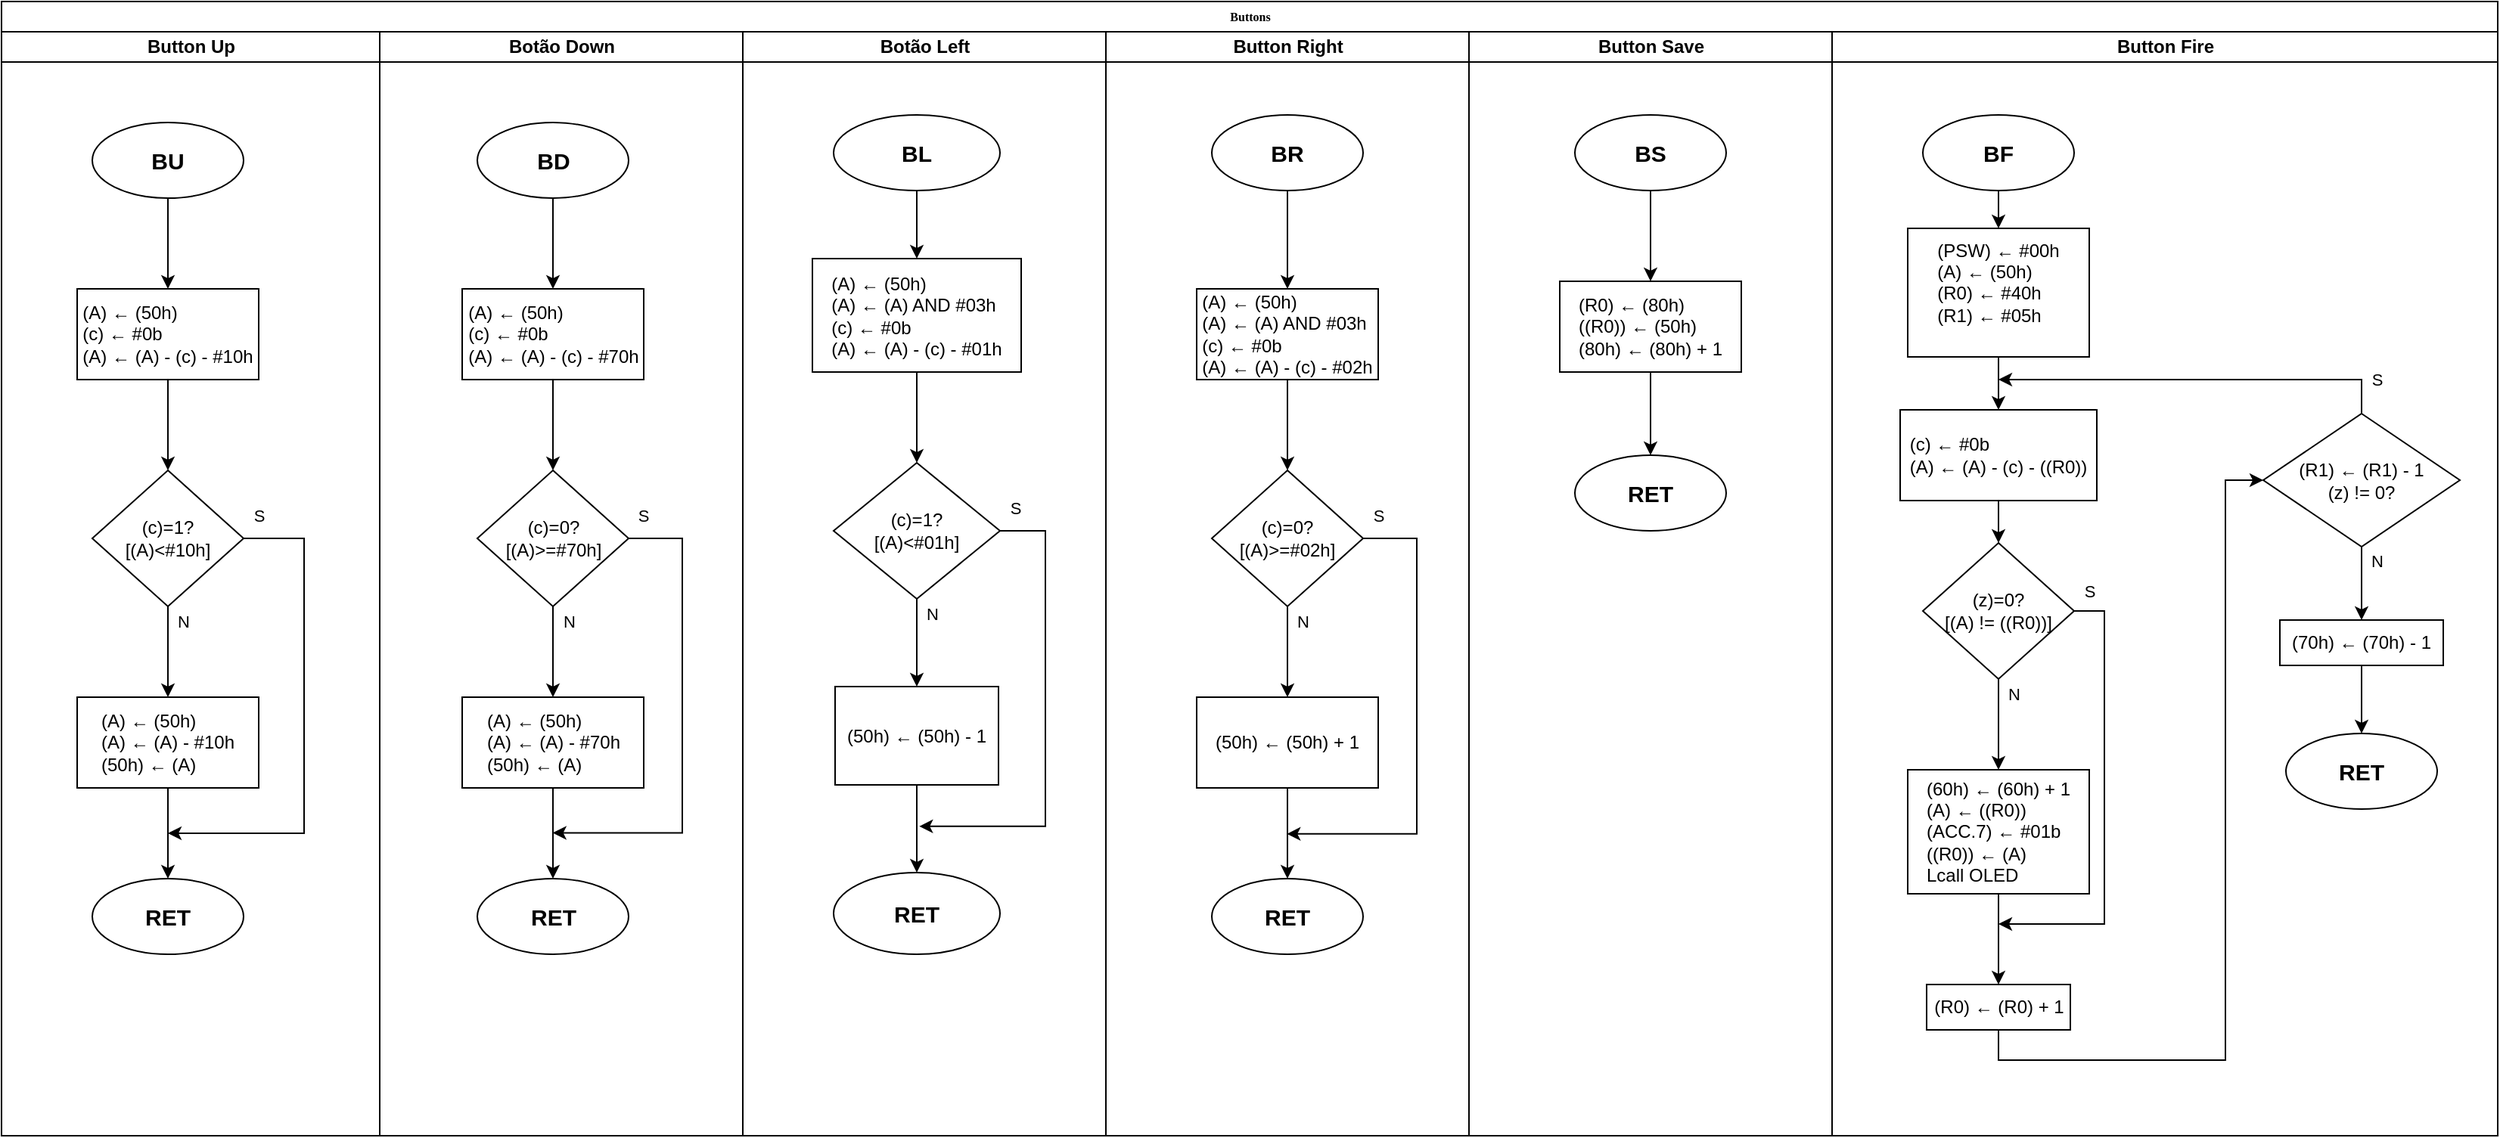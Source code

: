 <mxfile version="10.6.6" type="device"><diagram name="push_buttons" id="74e2e168-ea6b-b213-b513-2b3c1d86103e"><mxGraphModel dx="1271" dy="524" grid="1" gridSize="10" guides="1" tooltips="1" connect="1" arrows="1" fold="1" page="1" pageScale="1" pageWidth="1100" pageHeight="850" background="#ffffff" math="0" shadow="0"><root><mxCell id="0"/><mxCell id="1" parent="0"/><mxCell id="77e6c97f196da883-1" value="Buttons" style="swimlane;html=1;childLayout=stackLayout;startSize=20;rounded=0;shadow=0;labelBackgroundColor=none;strokeColor=#000000;strokeWidth=1;fillColor=#ffffff;fontFamily=Verdana;fontSize=8;fontColor=#000000;align=center;" parent="1" vertex="1"><mxGeometry x="70" y="40" width="1650" height="750" as="geometry"/></mxCell><mxCell id="77e6c97f196da883-2" value="Button&amp;nbsp;Up" style="swimlane;html=1;startSize=20;" parent="77e6c97f196da883-1" vertex="1"><mxGeometry y="20" width="250" height="730" as="geometry"/></mxCell><mxCell id="8nXU9u4fa0bVgii1rGWL-5" style="edgeStyle=orthogonalEdgeStyle;rounded=0;orthogonalLoop=1;jettySize=auto;html=1;exitX=0.5;exitY=1;exitDx=0;exitDy=0;entryX=0.5;entryY=0;entryDx=0;entryDy=0;" parent="77e6c97f196da883-2" source="8nXU9u4fa0bVgii1rGWL-2" target="8nXU9u4fa0bVgii1rGWL-3" edge="1"><mxGeometry relative="1" as="geometry"/></mxCell><mxCell id="8nXU9u4fa0bVgii1rGWL-2" value="&lt;b&gt;&lt;font style=&quot;font-size: 15px&quot;&gt;BU&lt;/font&gt;&lt;/b&gt;" style="ellipse;whiteSpace=wrap;html=1;" parent="77e6c97f196da883-2" vertex="1"><mxGeometry x="60" y="60" width="100" height="50" as="geometry"/></mxCell><mxCell id="8nXU9u4fa0bVgii1rGWL-7" style="edgeStyle=orthogonalEdgeStyle;rounded=0;orthogonalLoop=1;jettySize=auto;html=1;exitX=0.5;exitY=1;exitDx=0;exitDy=0;entryX=0.5;entryY=0;entryDx=0;entryDy=0;" parent="77e6c97f196da883-2" source="8nXU9u4fa0bVgii1rGWL-3" target="8nXU9u4fa0bVgii1rGWL-6" edge="1"><mxGeometry relative="1" as="geometry"/></mxCell><mxCell id="8nXU9u4fa0bVgii1rGWL-3" value="&lt;div style=&quot;text-align: left&quot;&gt;&lt;span&gt;(A)&amp;nbsp;&lt;/span&gt;&lt;span&gt;← (50h)&lt;/span&gt;&lt;/div&gt;&lt;span&gt;&lt;div style=&quot;text-align: left&quot;&gt;&lt;span&gt;(c)&amp;nbsp;&lt;/span&gt;&lt;span&gt;← #0b&lt;/span&gt;&lt;/div&gt;&lt;/span&gt;&lt;span&gt;&lt;div style=&quot;text-align: left&quot;&gt;&lt;span&gt;(A)&amp;nbsp;&lt;/span&gt;&lt;span&gt;← (A) - (c) - #10h&lt;/span&gt;&lt;/div&gt;&lt;/span&gt;" style="rounded=0;whiteSpace=wrap;html=1;" parent="77e6c97f196da883-2" vertex="1"><mxGeometry x="50" y="170" width="120" height="60" as="geometry"/></mxCell><mxCell id="8nXU9u4fa0bVgii1rGWL-9" value="N" style="edgeStyle=orthogonalEdgeStyle;rounded=0;orthogonalLoop=1;jettySize=auto;html=1;exitX=0.5;exitY=1;exitDx=0;exitDy=0;entryX=0.5;entryY=0;entryDx=0;entryDy=0;" parent="77e6c97f196da883-2" source="8nXU9u4fa0bVgii1rGWL-6" target="8nXU9u4fa0bVgii1rGWL-8" edge="1"><mxGeometry x="-0.667" y="10" relative="1" as="geometry"><mxPoint as="offset"/></mxGeometry></mxCell><mxCell id="8nXU9u4fa0bVgii1rGWL-6" value="(c)=1?&lt;br&gt;[(A)&amp;lt;#10h]&lt;br&gt;" style="rhombus;whiteSpace=wrap;html=1;" parent="77e6c97f196da883-2" vertex="1"><mxGeometry x="60" y="290" width="100" height="90" as="geometry"/></mxCell><mxCell id="8nXU9u4fa0bVgii1rGWL-11" style="edgeStyle=orthogonalEdgeStyle;rounded=0;orthogonalLoop=1;jettySize=auto;html=1;exitX=0.5;exitY=1;exitDx=0;exitDy=0;entryX=0.5;entryY=0;entryDx=0;entryDy=0;" parent="77e6c97f196da883-2" source="8nXU9u4fa0bVgii1rGWL-8" target="8nXU9u4fa0bVgii1rGWL-10" edge="1"><mxGeometry relative="1" as="geometry"/></mxCell><mxCell id="8nXU9u4fa0bVgii1rGWL-8" value="&lt;div style=&quot;text-align: left&quot;&gt;&lt;span&gt;(A)&amp;nbsp;&lt;/span&gt;&lt;span&gt;← (50h)&lt;/span&gt;&lt;/div&gt;&lt;span&gt;&lt;div style=&quot;text-align: left&quot;&gt;&lt;span&gt;(A)&amp;nbsp;&lt;/span&gt;&lt;span&gt;← (A) - #10h&lt;/span&gt;&lt;/div&gt;&lt;/span&gt;&lt;span&gt;&lt;div style=&quot;text-align: left&quot;&gt;&lt;span&gt;(50h)&amp;nbsp;&lt;/span&gt;&lt;span&gt;← (A)&lt;/span&gt;&lt;/div&gt;&lt;/span&gt;" style="rounded=0;whiteSpace=wrap;html=1;" parent="77e6c97f196da883-2" vertex="1"><mxGeometry x="50" y="440" width="120" height="60" as="geometry"/></mxCell><mxCell id="8nXU9u4fa0bVgii1rGWL-10" value="&lt;b&gt;&lt;font style=&quot;font-size: 15px&quot;&gt;RET&lt;/font&gt;&lt;/b&gt;" style="ellipse;whiteSpace=wrap;html=1;" parent="77e6c97f196da883-2" vertex="1"><mxGeometry x="60" y="560" width="100" height="50" as="geometry"/></mxCell><mxCell id="77e6c97f196da883-3" value="Botão Down" style="swimlane;html=1;startSize=20;" parent="77e6c97f196da883-1" vertex="1"><mxGeometry x="250" y="20" width="240" height="730" as="geometry"/></mxCell><mxCell id="8nXU9u4fa0bVgii1rGWL-14" value="&lt;b&gt;&lt;font style=&quot;font-size: 15px&quot;&gt;BD&lt;/font&gt;&lt;/b&gt;" style="ellipse;whiteSpace=wrap;html=1;" parent="77e6c97f196da883-3" vertex="1"><mxGeometry x="64.5" y="60" width="100" height="50" as="geometry"/></mxCell><mxCell id="8nXU9u4fa0bVgii1rGWL-16" value="&lt;div style=&quot;text-align: left&quot;&gt;&lt;span&gt;(A)&amp;nbsp;&lt;/span&gt;&lt;span&gt;← (50h)&lt;/span&gt;&lt;/div&gt;&lt;span&gt;&lt;div style=&quot;text-align: left&quot;&gt;&lt;span&gt;(c)&amp;nbsp;&lt;/span&gt;&lt;span&gt;← #0b&lt;/span&gt;&lt;/div&gt;&lt;/span&gt;&lt;span&gt;&lt;div style=&quot;text-align: left&quot;&gt;&lt;span&gt;(A)&amp;nbsp;&lt;/span&gt;&lt;span&gt;← (A) - (c) - #70h&lt;/span&gt;&lt;/div&gt;&lt;/span&gt;" style="rounded=0;whiteSpace=wrap;html=1;" parent="77e6c97f196da883-3" vertex="1"><mxGeometry x="54.5" y="170" width="120" height="60" as="geometry"/></mxCell><mxCell id="8nXU9u4fa0bVgii1rGWL-13" style="edgeStyle=orthogonalEdgeStyle;rounded=0;orthogonalLoop=1;jettySize=auto;html=1;exitX=0.5;exitY=1;exitDx=0;exitDy=0;entryX=0.5;entryY=0;entryDx=0;entryDy=0;" parent="77e6c97f196da883-3" source="8nXU9u4fa0bVgii1rGWL-14" target="8nXU9u4fa0bVgii1rGWL-16" edge="1"><mxGeometry relative="1" as="geometry"/></mxCell><mxCell id="8nXU9u4fa0bVgii1rGWL-18" value="(c)=0?&lt;br&gt;[(A)&amp;gt;=#70h]&lt;br&gt;" style="rhombus;whiteSpace=wrap;html=1;" parent="77e6c97f196da883-3" vertex="1"><mxGeometry x="64.5" y="290" width="100" height="90" as="geometry"/></mxCell><mxCell id="8nXU9u4fa0bVgii1rGWL-15" style="edgeStyle=orthogonalEdgeStyle;rounded=0;orthogonalLoop=1;jettySize=auto;html=1;exitX=0.5;exitY=1;exitDx=0;exitDy=0;entryX=0.5;entryY=0;entryDx=0;entryDy=0;" parent="77e6c97f196da883-3" source="8nXU9u4fa0bVgii1rGWL-16" target="8nXU9u4fa0bVgii1rGWL-18" edge="1"><mxGeometry relative="1" as="geometry"/></mxCell><mxCell id="8nXU9u4fa0bVgii1rGWL-20" value="&lt;div style=&quot;text-align: left&quot;&gt;&lt;span&gt;(A)&amp;nbsp;&lt;/span&gt;&lt;span&gt;← (50h)&lt;/span&gt;&lt;/div&gt;&lt;span&gt;&lt;div style=&quot;text-align: left&quot;&gt;&lt;span&gt;(A)&amp;nbsp;&lt;/span&gt;&lt;span&gt;← (A) - #70h&lt;/span&gt;&lt;/div&gt;&lt;/span&gt;&lt;span&gt;&lt;div style=&quot;text-align: left&quot;&gt;&lt;span&gt;(50h)&amp;nbsp;&lt;/span&gt;&lt;span&gt;← (A)&lt;/span&gt;&lt;/div&gt;&lt;/span&gt;" style="rounded=0;whiteSpace=wrap;html=1;" parent="77e6c97f196da883-3" vertex="1"><mxGeometry x="54.5" y="440" width="120" height="60" as="geometry"/></mxCell><mxCell id="8nXU9u4fa0bVgii1rGWL-17" value="N" style="edgeStyle=orthogonalEdgeStyle;rounded=0;orthogonalLoop=1;jettySize=auto;html=1;exitX=0.5;exitY=1;exitDx=0;exitDy=0;entryX=0.5;entryY=0;entryDx=0;entryDy=0;" parent="77e6c97f196da883-3" source="8nXU9u4fa0bVgii1rGWL-18" target="8nXU9u4fa0bVgii1rGWL-20" edge="1"><mxGeometry x="-0.667" y="10" relative="1" as="geometry"><mxPoint as="offset"/></mxGeometry></mxCell><mxCell id="8nXU9u4fa0bVgii1rGWL-21" value="&lt;b&gt;&lt;font style=&quot;font-size: 15px&quot;&gt;RET&lt;/font&gt;&lt;/b&gt;" style="ellipse;whiteSpace=wrap;html=1;" parent="77e6c97f196da883-3" vertex="1"><mxGeometry x="64.5" y="560" width="100" height="50" as="geometry"/></mxCell><mxCell id="8nXU9u4fa0bVgii1rGWL-19" style="edgeStyle=orthogonalEdgeStyle;rounded=0;orthogonalLoop=1;jettySize=auto;html=1;exitX=0.5;exitY=1;exitDx=0;exitDy=0;entryX=0.5;entryY=0;entryDx=0;entryDy=0;" parent="77e6c97f196da883-3" source="8nXU9u4fa0bVgii1rGWL-20" target="8nXU9u4fa0bVgii1rGWL-21" edge="1"><mxGeometry relative="1" as="geometry"/></mxCell><mxCell id="8nXU9u4fa0bVgii1rGWL-22" value="S&lt;br&gt;" style="edgeStyle=orthogonalEdgeStyle;rounded=0;orthogonalLoop=1;jettySize=auto;html=1;exitX=1;exitY=0.5;exitDx=0;exitDy=0;" parent="77e6c97f196da883-3" source="8nXU9u4fa0bVgii1rGWL-18" edge="1"><mxGeometry x="-0.939" y="15" relative="1" as="geometry"><mxPoint x="114.357" y="529.714" as="targetPoint"/><Array as="points"><mxPoint x="200" y="335"/><mxPoint x="200" y="530"/></Array><mxPoint as="offset"/></mxGeometry></mxCell><mxCell id="77e6c97f196da883-4" value="Botão Left" style="swimlane;html=1;startSize=20;" parent="77e6c97f196da883-1" vertex="1"><mxGeometry x="490" y="20" width="240" height="730" as="geometry"/></mxCell><mxCell id="8nXU9u4fa0bVgii1rGWL-23" value="&lt;b&gt;&lt;font style=&quot;font-size: 15px&quot;&gt;BL&lt;/font&gt;&lt;/b&gt;" style="ellipse;whiteSpace=wrap;html=1;" parent="77e6c97f196da883-4" vertex="1"><mxGeometry x="60" y="55" width="110" height="50" as="geometry"/></mxCell><mxCell id="8nXU9u4fa0bVgii1rGWL-33" style="edgeStyle=orthogonalEdgeStyle;rounded=0;orthogonalLoop=1;jettySize=auto;html=1;exitX=0.5;exitY=1;exitDx=0;exitDy=0;entryX=0.5;entryY=0;entryDx=0;entryDy=0;" parent="77e6c97f196da883-4" source="8nXU9u4fa0bVgii1rGWL-24" target="8nXU9u4fa0bVgii1rGWL-26" edge="1"><mxGeometry relative="1" as="geometry"/></mxCell><mxCell id="8nXU9u4fa0bVgii1rGWL-24" value="&lt;div style=&quot;text-align: left&quot;&gt;&lt;span&gt;(A)&amp;nbsp;&lt;/span&gt;&lt;span&gt;← (50h)&lt;/span&gt;&lt;/div&gt;&lt;div style=&quot;text-align: left&quot;&gt;&lt;span&gt;(A)&amp;nbsp;&lt;/span&gt;&lt;span&gt;← (A) AND #03h&lt;/span&gt;&lt;/div&gt;&lt;div style=&quot;text-align: left&quot;&gt;&lt;span&gt;(c)&amp;nbsp;&lt;/span&gt;&lt;span&gt;← #0b&lt;/span&gt;&lt;/div&gt;&lt;span&gt;&lt;div style=&quot;text-align: left&quot;&gt;&lt;span&gt;(A)&amp;nbsp;&lt;/span&gt;&lt;span&gt;← (A) - (c) - #01h&lt;/span&gt;&lt;/div&gt;&lt;/span&gt;" style="rounded=0;whiteSpace=wrap;html=1;" parent="77e6c97f196da883-4" vertex="1"><mxGeometry x="46" y="150" width="138" height="75" as="geometry"/></mxCell><mxCell id="8nXU9u4fa0bVgii1rGWL-25" style="edgeStyle=orthogonalEdgeStyle;rounded=0;orthogonalLoop=1;jettySize=auto;html=1;exitX=0.5;exitY=1;exitDx=0;exitDy=0;entryX=0.5;entryY=0;entryDx=0;entryDy=0;" parent="77e6c97f196da883-4" source="8nXU9u4fa0bVgii1rGWL-23" target="8nXU9u4fa0bVgii1rGWL-24" edge="1"><mxGeometry relative="1" as="geometry"/></mxCell><mxCell id="8nXU9u4fa0bVgii1rGWL-26" value="(c)=1?&lt;br&gt;[(A)&amp;lt;#01h]&lt;br&gt;" style="rhombus;whiteSpace=wrap;html=1;" parent="77e6c97f196da883-4" vertex="1"><mxGeometry x="60" y="285" width="110" height="90" as="geometry"/></mxCell><mxCell id="8nXU9u4fa0bVgii1rGWL-28" value="&lt;div style=&quot;text-align: left&quot;&gt;(50h)&amp;nbsp;&lt;span&gt;← (50h) - 1&lt;/span&gt;&lt;/div&gt;" style="rounded=0;whiteSpace=wrap;html=1;" parent="77e6c97f196da883-4" vertex="1"><mxGeometry x="61" y="433" width="108" height="65" as="geometry"/></mxCell><mxCell id="8nXU9u4fa0bVgii1rGWL-29" value="N" style="edgeStyle=orthogonalEdgeStyle;rounded=0;orthogonalLoop=1;jettySize=auto;html=1;exitX=0.5;exitY=1;exitDx=0;exitDy=0;entryX=0.5;entryY=0;entryDx=0;entryDy=0;" parent="77e6c97f196da883-4" source="8nXU9u4fa0bVgii1rGWL-26" target="8nXU9u4fa0bVgii1rGWL-28" edge="1"><mxGeometry x="-0.667" y="10" relative="1" as="geometry"><mxPoint as="offset"/></mxGeometry></mxCell><mxCell id="8nXU9u4fa0bVgii1rGWL-30" value="&lt;b&gt;&lt;font style=&quot;font-size: 15px&quot;&gt;RET&lt;/font&gt;&lt;/b&gt;" style="ellipse;whiteSpace=wrap;html=1;" parent="77e6c97f196da883-4" vertex="1"><mxGeometry x="60" y="556" width="110" height="54" as="geometry"/></mxCell><mxCell id="8nXU9u4fa0bVgii1rGWL-31" style="edgeStyle=orthogonalEdgeStyle;rounded=0;orthogonalLoop=1;jettySize=auto;html=1;exitX=0.5;exitY=1;exitDx=0;exitDy=0;entryX=0.5;entryY=0;entryDx=0;entryDy=0;" parent="77e6c97f196da883-4" source="8nXU9u4fa0bVgii1rGWL-28" target="8nXU9u4fa0bVgii1rGWL-30" edge="1"><mxGeometry relative="1" as="geometry"/></mxCell><mxCell id="8nXU9u4fa0bVgii1rGWL-32" value="S&lt;br&gt;" style="edgeStyle=orthogonalEdgeStyle;rounded=0;orthogonalLoop=1;jettySize=auto;html=1;exitX=1;exitY=0.5;exitDx=0;exitDy=0;" parent="77e6c97f196da883-4" source="8nXU9u4fa0bVgii1rGWL-26" edge="1"><mxGeometry x="-0.939" y="15" relative="1" as="geometry"><mxPoint x="116.643" y="525.429" as="targetPoint"/><Array as="points"><mxPoint x="200" y="330"/><mxPoint x="200" y="525"/></Array><mxPoint as="offset"/></mxGeometry></mxCell><mxCell id="77e6c97f196da883-5" value="Button Right" style="swimlane;html=1;startSize=20;" parent="77e6c97f196da883-1" vertex="1"><mxGeometry x="730" y="20" width="240" height="730" as="geometry"><mxRectangle x="730" y="20" width="100" height="730" as="alternateBounds"/></mxGeometry></mxCell><mxCell id="8nXU9u4fa0bVgii1rGWL-44" value="&lt;b&gt;&lt;font style=&quot;font-size: 15px&quot;&gt;BR&lt;/font&gt;&lt;/b&gt;" style="ellipse;whiteSpace=wrap;html=1;" parent="77e6c97f196da883-5" vertex="1"><mxGeometry x="70" y="55" width="100" height="50" as="geometry"/></mxCell><mxCell id="8nXU9u4fa0bVgii1rGWL-45" value="&lt;div style=&quot;text-align: left&quot;&gt;&lt;span&gt;(A)&amp;nbsp;&lt;/span&gt;&lt;span&gt;← (50h)&lt;/span&gt;&lt;/div&gt;&lt;div style=&quot;text-align: left&quot;&gt;(A)&amp;nbsp;← (A) AND #03h&lt;span&gt;&lt;br&gt;&lt;/span&gt;&lt;/div&gt;&lt;span&gt;&lt;div style=&quot;text-align: left&quot;&gt;&lt;span&gt;(c)&amp;nbsp;&lt;/span&gt;&lt;span&gt;← #0b&lt;/span&gt;&lt;/div&gt;&lt;/span&gt;&lt;span&gt;&lt;div style=&quot;text-align: left&quot;&gt;&lt;span&gt;(A)&amp;nbsp;&lt;/span&gt;&lt;span&gt;← (A) - (c) - #02h&lt;/span&gt;&lt;/div&gt;&lt;/span&gt;" style="rounded=0;whiteSpace=wrap;html=1;" parent="77e6c97f196da883-5" vertex="1"><mxGeometry x="60" y="170" width="120" height="60" as="geometry"/></mxCell><mxCell id="8nXU9u4fa0bVgii1rGWL-46" style="edgeStyle=orthogonalEdgeStyle;rounded=0;orthogonalLoop=1;jettySize=auto;html=1;exitX=0.5;exitY=1;exitDx=0;exitDy=0;entryX=0.5;entryY=0;entryDx=0;entryDy=0;" parent="77e6c97f196da883-5" source="8nXU9u4fa0bVgii1rGWL-44" target="8nXU9u4fa0bVgii1rGWL-45" edge="1"><mxGeometry relative="1" as="geometry"/></mxCell><mxCell id="8nXU9u4fa0bVgii1rGWL-47" value="(c)=0?&lt;br&gt;[(A)&amp;gt;=#02h]&lt;br&gt;" style="rhombus;whiteSpace=wrap;html=1;" parent="77e6c97f196da883-5" vertex="1"><mxGeometry x="70" y="290" width="100" height="90" as="geometry"/></mxCell><mxCell id="8nXU9u4fa0bVgii1rGWL-48" style="edgeStyle=orthogonalEdgeStyle;rounded=0;orthogonalLoop=1;jettySize=auto;html=1;exitX=0.5;exitY=1;exitDx=0;exitDy=0;entryX=0.5;entryY=0;entryDx=0;entryDy=0;" parent="77e6c97f196da883-5" source="8nXU9u4fa0bVgii1rGWL-45" target="8nXU9u4fa0bVgii1rGWL-47" edge="1"><mxGeometry relative="1" as="geometry"/></mxCell><mxCell id="8nXU9u4fa0bVgii1rGWL-49" value="&lt;span&gt;(50h)&amp;nbsp;&lt;/span&gt;&lt;span&gt;← (50h) + 1&lt;/span&gt;&lt;span&gt;&lt;br&gt;&lt;/span&gt;" style="rounded=0;whiteSpace=wrap;html=1;" parent="77e6c97f196da883-5" vertex="1"><mxGeometry x="60" y="440" width="120" height="60" as="geometry"/></mxCell><mxCell id="8nXU9u4fa0bVgii1rGWL-50" value="N" style="edgeStyle=orthogonalEdgeStyle;rounded=0;orthogonalLoop=1;jettySize=auto;html=1;exitX=0.5;exitY=1;exitDx=0;exitDy=0;entryX=0.5;entryY=0;entryDx=0;entryDy=0;" parent="77e6c97f196da883-5" source="8nXU9u4fa0bVgii1rGWL-47" target="8nXU9u4fa0bVgii1rGWL-49" edge="1"><mxGeometry x="-0.667" y="10" relative="1" as="geometry"><mxPoint as="offset"/></mxGeometry></mxCell><mxCell id="8nXU9u4fa0bVgii1rGWL-51" value="&lt;b&gt;&lt;font style=&quot;font-size: 15px&quot;&gt;RET&lt;/font&gt;&lt;/b&gt;" style="ellipse;whiteSpace=wrap;html=1;" parent="77e6c97f196da883-5" vertex="1"><mxGeometry x="70" y="560" width="100" height="50" as="geometry"/></mxCell><mxCell id="8nXU9u4fa0bVgii1rGWL-52" style="edgeStyle=orthogonalEdgeStyle;rounded=0;orthogonalLoop=1;jettySize=auto;html=1;exitX=0.5;exitY=1;exitDx=0;exitDy=0;entryX=0.5;entryY=0;entryDx=0;entryDy=0;" parent="77e6c97f196da883-5" source="8nXU9u4fa0bVgii1rGWL-49" target="8nXU9u4fa0bVgii1rGWL-51" edge="1"><mxGeometry relative="1" as="geometry"/></mxCell><mxCell id="8nXU9u4fa0bVgii1rGWL-53" value="S&lt;br&gt;" style="edgeStyle=orthogonalEdgeStyle;rounded=0;orthogonalLoop=1;jettySize=auto;html=1;exitX=1;exitY=0.5;exitDx=0;exitDy=0;" parent="77e6c97f196da883-5" source="8nXU9u4fa0bVgii1rGWL-47" edge="1"><mxGeometry x="-0.939" y="15" relative="1" as="geometry"><mxPoint x="119.643" y="530.429" as="targetPoint"/><Array as="points"><mxPoint x="205.5" y="335"/><mxPoint x="205.5" y="530"/></Array><mxPoint as="offset"/></mxGeometry></mxCell><mxCell id="77e6c97f196da883-6" value="Button Save" style="swimlane;html=1;startSize=20;" parent="77e6c97f196da883-1" vertex="1"><mxGeometry x="970" y="20" width="240" height="730" as="geometry"/></mxCell><mxCell id="ilJwH02c-lBZ6JOrMR6Q-1" value="&lt;b&gt;&lt;font style=&quot;font-size: 15px&quot;&gt;BS&lt;/font&gt;&lt;/b&gt;" style="ellipse;whiteSpace=wrap;html=1;" parent="77e6c97f196da883-6" vertex="1"><mxGeometry x="70" y="55" width="100" height="50" as="geometry"/></mxCell><mxCell id="ilJwH02c-lBZ6JOrMR6Q-13" style="edgeStyle=orthogonalEdgeStyle;rounded=0;orthogonalLoop=1;jettySize=auto;html=1;exitX=0.5;exitY=1;exitDx=0;exitDy=0;entryX=0.5;entryY=0;entryDx=0;entryDy=0;" parent="77e6c97f196da883-6" source="ilJwH02c-lBZ6JOrMR6Q-2" target="ilJwH02c-lBZ6JOrMR6Q-8" edge="1"><mxGeometry relative="1" as="geometry"/></mxCell><mxCell id="ilJwH02c-lBZ6JOrMR6Q-2" value="&lt;div style=&quot;text-align: left&quot;&gt;&lt;span&gt;(R0)&amp;nbsp;&lt;/span&gt;&lt;span&gt;← (80h)&lt;/span&gt;&lt;/div&gt;&lt;span&gt;&lt;div style=&quot;text-align: left&quot;&gt;&lt;span&gt;((R0))&amp;nbsp;&lt;/span&gt;&lt;span&gt;← (50h)&lt;/span&gt;&lt;/div&gt;&lt;/span&gt;&lt;span&gt;&lt;div style=&quot;text-align: left&quot;&gt;&lt;span&gt;(80h)&amp;nbsp;&lt;/span&gt;&lt;span&gt;← (80h) + 1&lt;/span&gt;&lt;/div&gt;&lt;/span&gt;" style="rounded=0;whiteSpace=wrap;html=1;" parent="77e6c97f196da883-6" vertex="1"><mxGeometry x="60" y="165" width="120" height="60" as="geometry"/></mxCell><mxCell id="ilJwH02c-lBZ6JOrMR6Q-3" style="edgeStyle=orthogonalEdgeStyle;rounded=0;orthogonalLoop=1;jettySize=auto;html=1;exitX=0.5;exitY=1;exitDx=0;exitDy=0;entryX=0.5;entryY=0;entryDx=0;entryDy=0;" parent="77e6c97f196da883-6" source="ilJwH02c-lBZ6JOrMR6Q-1" target="ilJwH02c-lBZ6JOrMR6Q-2" edge="1"><mxGeometry relative="1" as="geometry"/></mxCell><mxCell id="ilJwH02c-lBZ6JOrMR6Q-8" value="&lt;b&gt;&lt;font style=&quot;font-size: 15px&quot;&gt;RET&lt;/font&gt;&lt;/b&gt;" style="ellipse;whiteSpace=wrap;html=1;" parent="77e6c97f196da883-6" vertex="1"><mxGeometry x="70" y="280" width="100" height="50" as="geometry"/></mxCell><mxCell id="77e6c97f196da883-7" value="Button Fire" style="swimlane;html=1;startSize=20;" parent="77e6c97f196da883-1" vertex="1"><mxGeometry x="1210" y="20" width="440" height="730" as="geometry"/></mxCell><mxCell id="ilJwH02c-lBZ6JOrMR6Q-14" value="&lt;b&gt;&lt;font style=&quot;font-size: 15px&quot;&gt;BF&lt;/font&gt;&lt;/b&gt;" style="ellipse;whiteSpace=wrap;html=1;" parent="77e6c97f196da883-7" vertex="1"><mxGeometry x="60" y="55" width="100" height="50" as="geometry"/></mxCell><mxCell id="ilJwH02c-lBZ6JOrMR6Q-25" value="" style="edgeStyle=orthogonalEdgeStyle;rounded=0;orthogonalLoop=1;jettySize=auto;html=1;" parent="77e6c97f196da883-7" source="ilJwH02c-lBZ6JOrMR6Q-15" target="ilJwH02c-lBZ6JOrMR6Q-24" edge="1"><mxGeometry relative="1" as="geometry"/></mxCell><mxCell id="ilJwH02c-lBZ6JOrMR6Q-15" value="&lt;div style=&quot;text-align: left&quot;&gt;&lt;span&gt;(PSW)&amp;nbsp;&lt;/span&gt;&lt;span&gt;← #00h&lt;/span&gt;&lt;/div&gt;&lt;div style=&quot;text-align: left&quot;&gt;&lt;span&gt;(A)&amp;nbsp;&lt;/span&gt;&lt;span&gt;← (50h)&lt;/span&gt;&lt;/div&gt;&lt;div style=&quot;text-align: left&quot;&gt;(R0&lt;span&gt;)&amp;nbsp;← #40h&lt;/span&gt;&lt;/div&gt;&lt;span&gt;&lt;div style=&quot;text-align: left&quot;&gt;&lt;span&gt;(R1)&amp;nbsp;&lt;/span&gt;&lt;span&gt;← #05h&lt;/span&gt;&lt;/div&gt;&lt;/span&gt;&lt;span&gt;&lt;div style=&quot;text-align: left&quot;&gt;&lt;br&gt;&lt;/div&gt;&lt;/span&gt;" style="rounded=0;whiteSpace=wrap;html=1;" parent="77e6c97f196da883-7" vertex="1"><mxGeometry x="50" y="130" width="120" height="85" as="geometry"/></mxCell><mxCell id="ilJwH02c-lBZ6JOrMR6Q-16" style="edgeStyle=orthogonalEdgeStyle;rounded=0;orthogonalLoop=1;jettySize=auto;html=1;exitX=0.5;exitY=1;exitDx=0;exitDy=0;entryX=0.5;entryY=0;entryDx=0;entryDy=0;" parent="77e6c97f196da883-7" source="ilJwH02c-lBZ6JOrMR6Q-14" target="ilJwH02c-lBZ6JOrMR6Q-15" edge="1"><mxGeometry relative="1" as="geometry"/></mxCell><mxCell id="ilJwH02c-lBZ6JOrMR6Q-17" value="(z)=0?&lt;br&gt;[(A) != ((R0))]&lt;br&gt;" style="rhombus;whiteSpace=wrap;html=1;" parent="77e6c97f196da883-7" vertex="1"><mxGeometry x="60" y="338" width="100" height="90" as="geometry"/></mxCell><mxCell id="ilJwH02c-lBZ6JOrMR6Q-29" style="edgeStyle=orthogonalEdgeStyle;rounded=0;orthogonalLoop=1;jettySize=auto;html=1;exitX=0.5;exitY=1;exitDx=0;exitDy=0;entryX=0.5;entryY=0;entryDx=0;entryDy=0;" parent="77e6c97f196da883-7" source="ilJwH02c-lBZ6JOrMR6Q-19" target="ilJwH02c-lBZ6JOrMR6Q-28" edge="1"><mxGeometry relative="1" as="geometry"/></mxCell><mxCell id="ilJwH02c-lBZ6JOrMR6Q-19" value="&lt;span&gt;(60h)&amp;nbsp;&lt;/span&gt;&lt;span&gt;← (60h) + 1&lt;br&gt;&lt;div style=&quot;text-align: left&quot;&gt;&lt;span&gt;(A)&amp;nbsp;&lt;/span&gt;&lt;span&gt;← ((R0))&lt;/span&gt;&lt;br&gt;&lt;/div&gt;&lt;div style=&quot;text-align: left&quot;&gt;&lt;span&gt;(ACC.7)&amp;nbsp;&lt;/span&gt;&lt;span&gt;← #01b&lt;/span&gt;&lt;br&gt;&lt;/div&gt;&lt;div style=&quot;text-align: left&quot;&gt;&lt;span&gt;((R0))&amp;nbsp;&lt;/span&gt;&lt;span&gt;← (A)&lt;/span&gt;&lt;span&gt;&lt;br&gt;&lt;/span&gt;&lt;/div&gt;&lt;div style=&quot;text-align: left&quot;&gt;Lcall OLED&lt;/div&gt;&lt;/span&gt;" style="rounded=0;whiteSpace=wrap;html=1;" parent="77e6c97f196da883-7" vertex="1"><mxGeometry x="50" y="488" width="120" height="82" as="geometry"/></mxCell><mxCell id="ilJwH02c-lBZ6JOrMR6Q-20" value="N" style="edgeStyle=orthogonalEdgeStyle;rounded=0;orthogonalLoop=1;jettySize=auto;html=1;exitX=0.5;exitY=1;exitDx=0;exitDy=0;entryX=0.5;entryY=0;entryDx=0;entryDy=0;" parent="77e6c97f196da883-7" source="ilJwH02c-lBZ6JOrMR6Q-17" target="ilJwH02c-lBZ6JOrMR6Q-19" edge="1"><mxGeometry x="-0.667" y="10" relative="1" as="geometry"><mxPoint as="offset"/></mxGeometry></mxCell><mxCell id="ilJwH02c-lBZ6JOrMR6Q-26" style="edgeStyle=orthogonalEdgeStyle;rounded=0;orthogonalLoop=1;jettySize=auto;html=1;exitX=0.5;exitY=1;exitDx=0;exitDy=0;entryX=0.5;entryY=0;entryDx=0;entryDy=0;" parent="77e6c97f196da883-7" source="ilJwH02c-lBZ6JOrMR6Q-24" target="ilJwH02c-lBZ6JOrMR6Q-17" edge="1"><mxGeometry relative="1" as="geometry"/></mxCell><mxCell id="ilJwH02c-lBZ6JOrMR6Q-24" value="&lt;div style=&quot;text-align: left&quot;&gt;&lt;span&gt;(c)&amp;nbsp;&lt;/span&gt;&lt;span&gt;← #0b&lt;/span&gt;&lt;br&gt;&lt;/div&gt;&lt;span&gt;&lt;div style=&quot;text-align: left&quot;&gt;&lt;span&gt;(A)&amp;nbsp;&lt;/span&gt;&lt;span&gt;← (A) - (c) - ((R0))&lt;/span&gt;&lt;/div&gt;&lt;/span&gt;" style="rounded=0;whiteSpace=wrap;html=1;" parent="77e6c97f196da883-7" vertex="1"><mxGeometry x="45" y="250" width="130" height="60" as="geometry"/></mxCell><mxCell id="ilJwH02c-lBZ6JOrMR6Q-28" value="&lt;div style=&quot;text-align: left&quot;&gt;&lt;span&gt;(R0)&amp;nbsp;&lt;/span&gt;&lt;span&gt;← (R0) + 1&lt;/span&gt;&lt;/div&gt;" style="rounded=0;whiteSpace=wrap;html=1;" parent="77e6c97f196da883-7" vertex="1"><mxGeometry x="62.5" y="630" width="95" height="30" as="geometry"/></mxCell><mxCell id="ilJwH02c-lBZ6JOrMR6Q-35" value="&lt;span&gt;(R1) ← (R1) - 1&lt;br&gt;(z) != 0?&lt;br&gt;&lt;/span&gt;" style="rhombus;whiteSpace=wrap;html=1;" parent="77e6c97f196da883-7" vertex="1"><mxGeometry x="285" y="252.5" width="130" height="88" as="geometry"/></mxCell><mxCell id="ilJwH02c-lBZ6JOrMR6Q-42" style="edgeStyle=orthogonalEdgeStyle;rounded=0;orthogonalLoop=1;jettySize=auto;html=1;exitX=0.5;exitY=1;exitDx=0;exitDy=0;entryX=0;entryY=0.5;entryDx=0;entryDy=0;" parent="77e6c97f196da883-7" source="ilJwH02c-lBZ6JOrMR6Q-28" target="ilJwH02c-lBZ6JOrMR6Q-35" edge="1"><mxGeometry relative="1" as="geometry"><mxPoint x="300" y="190" as="targetPoint"/><Array as="points"><mxPoint x="110" y="680"/><mxPoint x="260" y="680"/><mxPoint x="260" y="297"/></Array></mxGeometry></mxCell><mxCell id="ilJwH02c-lBZ6JOrMR6Q-44" value="&lt;div style=&quot;text-align: left&quot;&gt;&lt;span&gt;(70h)&amp;nbsp;&lt;/span&gt;&lt;span&gt;← (70h) - 1&lt;/span&gt;&lt;/div&gt;" style="rounded=0;whiteSpace=wrap;html=1;" parent="77e6c97f196da883-7" vertex="1"><mxGeometry x="296" y="389" width="108" height="30" as="geometry"/></mxCell><mxCell id="ilJwH02c-lBZ6JOrMR6Q-48" value="N" style="edgeStyle=orthogonalEdgeStyle;rounded=0;orthogonalLoop=1;jettySize=auto;html=1;exitX=0.5;exitY=1;exitDx=0;exitDy=0;entryX=0.5;entryY=0;entryDx=0;entryDy=0;" parent="77e6c97f196da883-7" source="ilJwH02c-lBZ6JOrMR6Q-35" target="ilJwH02c-lBZ6JOrMR6Q-44" edge="1"><mxGeometry x="-0.625" y="10" relative="1" as="geometry"><mxPoint as="offset"/></mxGeometry></mxCell><mxCell id="ilJwH02c-lBZ6JOrMR6Q-49" value="&lt;b&gt;&lt;font style=&quot;font-size: 15px&quot;&gt;RET&lt;/font&gt;&lt;/b&gt;" style="ellipse;whiteSpace=wrap;html=1;" parent="77e6c97f196da883-7" vertex="1"><mxGeometry x="300" y="464" width="100" height="50" as="geometry"/></mxCell><mxCell id="ilJwH02c-lBZ6JOrMR6Q-50" style="edgeStyle=orthogonalEdgeStyle;rounded=0;orthogonalLoop=1;jettySize=auto;html=1;exitX=0.5;exitY=1;exitDx=0;exitDy=0;entryX=0.5;entryY=0;entryDx=0;entryDy=0;" parent="77e6c97f196da883-7" source="ilJwH02c-lBZ6JOrMR6Q-44" target="ilJwH02c-lBZ6JOrMR6Q-49" edge="1"><mxGeometry relative="1" as="geometry"/></mxCell><mxCell id="8nXU9u4fa0bVgii1rGWL-12" value="S&lt;br&gt;" style="edgeStyle=orthogonalEdgeStyle;rounded=0;orthogonalLoop=1;jettySize=auto;html=1;exitX=1;exitY=0.5;exitDx=0;exitDy=0;" parent="1" source="8nXU9u4fa0bVgii1rGWL-6" edge="1"><mxGeometry x="-0.939" y="15" relative="1" as="geometry"><mxPoint x="180" y="590" as="targetPoint"/><Array as="points"><mxPoint x="270" y="395"/><mxPoint x="270" y="590"/></Array><mxPoint as="offset"/></mxGeometry></mxCell><mxCell id="ilJwH02c-lBZ6JOrMR6Q-27" value="S&lt;br&gt;" style="edgeStyle=orthogonalEdgeStyle;rounded=0;orthogonalLoop=1;jettySize=auto;html=1;exitX=1;exitY=0.5;exitDx=0;exitDy=0;" parent="1" source="ilJwH02c-lBZ6JOrMR6Q-17" edge="1"><mxGeometry x="-0.933" y="13" relative="1" as="geometry"><mxPoint x="1390" y="650" as="targetPoint"/><Array as="points"><mxPoint x="1460" y="443"/><mxPoint x="1460" y="650"/></Array><mxPoint as="offset"/></mxGeometry></mxCell><mxCell id="ilJwH02c-lBZ6JOrMR6Q-43" value="S" style="edgeStyle=orthogonalEdgeStyle;rounded=0;orthogonalLoop=1;jettySize=auto;html=1;exitX=0.5;exitY=0;exitDx=0;exitDy=0;" parent="1" source="ilJwH02c-lBZ6JOrMR6Q-35" edge="1"><mxGeometry x="-0.825" y="-10" relative="1" as="geometry"><mxPoint x="1390" y="290" as="targetPoint"/><Array as="points"><mxPoint x="1630" y="313"/><mxPoint x="1630" y="290"/></Array><mxPoint x="10" y="10" as="offset"/></mxGeometry></mxCell></root></mxGraphModel></diagram><diagram id="jX6rw7FBnyg01VrUPws0" name="Memória"><mxGraphModel dx="1080" dy="445" grid="1" gridSize="10" guides="1" tooltips="1" connect="1" arrows="1" fold="1" page="1" pageScale="1" pageWidth="827" pageHeight="1169" math="0" shadow="0"><root><mxCell id="xnv5GEJ1-x2mBCydgY9I-0"/><mxCell id="xnv5GEJ1-x2mBCydgY9I-1" parent="xnv5GEJ1-x2mBCydgY9I-0"/><mxCell id="xnv5GEJ1-x2mBCydgY9I-13" value="MEMÓRIA" style="swimlane;fontStyle=0;childLayout=stackLayout;horizontal=1;startSize=26;fillColor=#3333FF;horizontalStack=0;resizeParent=1;resizeParentMax=0;resizeLast=0;collapsible=1;marginBottom=0;swimlaneFillColor=#ffffff;align=center;fontSize=14;strokeColor=#000000;strokeWidth=2;perimeterSpacing=0;glass=0;swimlaneLine=1;rounded=0;shadow=0;comic=0;" parent="xnv5GEJ1-x2mBCydgY9I-1" vertex="1"><mxGeometry x="41" y="41" width="160" height="480" as="geometry"/></mxCell><mxCell id="xnv5GEJ1-x2mBCydgY9I-14" value="   Significado Formato" style="shape=partialRectangle;top=0;left=0;right=0;bottom=1;align=left;verticalAlign=middle;fillColor=none;spacingLeft=34;spacingRight=4;overflow=hidden;rotatable=0;points=[[0,0.5],[1,0.5]];portConstraint=eastwest;dropTarget=0;fontStyle=0;fontSize=12;" parent="xnv5GEJ1-x2mBCydgY9I-13" vertex="1"><mxGeometry y="26" width="160" height="30" as="geometry"/></mxCell><mxCell id="xnv5GEJ1-x2mBCydgY9I-15" value="END" style="shape=partialRectangle;top=0;left=0;bottom=0;fillColor=none;align=left;verticalAlign=middle;spacingLeft=4;spacingRight=4;overflow=hidden;rotatable=0;points=[];portConstraint=eastwest;part=1;fontSize=12;" parent="xnv5GEJ1-x2mBCydgY9I-14" vertex="1" connectable="0"><mxGeometry width="40" height="30" as="geometry"/></mxCell><mxCell id="xnv5GEJ1-x2mBCydgY9I-18" value="   POS Navio 1 (YX)" style="shape=partialRectangle;top=1;left=1;right=1;bottom=0;align=left;verticalAlign=top;spacingLeft=34;spacingRight=4;overflow=hidden;rotatable=0;points=[[0,0.5],[1,0.5]];portConstraint=eastwest;dropTarget=0;fontSize=12;fillColor=#E6E6E6;strokeColor=#666666;fontColor=#333333;strokeWidth=2;" parent="xnv5GEJ1-x2mBCydgY9I-13" vertex="1"><mxGeometry y="56" width="160" height="26" as="geometry"/></mxCell><mxCell id="xnv5GEJ1-x2mBCydgY9I-19" value="40h&#10;" style="shape=partialRectangle;top=0;left=0;bottom=0;fillColor=none;align=left;verticalAlign=top;spacingLeft=4;spacingRight=4;overflow=hidden;rotatable=0;points=[];portConstraint=eastwest;part=1;fontSize=12;" parent="xnv5GEJ1-x2mBCydgY9I-18" vertex="1" connectable="0"><mxGeometry width="40" height="26" as="geometry"/></mxCell><mxCell id="xnv5GEJ1-x2mBCydgY9I-20" value="   POS Navio 2 (YX)" style="shape=partialRectangle;top=0;left=1;right=1;bottom=0;align=left;verticalAlign=top;fillColor=#E6E6E6;spacingLeft=34;spacingRight=4;overflow=hidden;rotatable=0;points=[[0,0.5],[1,0.5]];portConstraint=eastwest;dropTarget=0;fontSize=12;strokeWidth=2;" parent="xnv5GEJ1-x2mBCydgY9I-13" vertex="1"><mxGeometry y="82" width="160" height="26" as="geometry"/></mxCell><mxCell id="xnv5GEJ1-x2mBCydgY9I-21" value="41h" style="shape=partialRectangle;top=0;left=0;bottom=0;fillColor=none;align=left;verticalAlign=top;spacingLeft=4;spacingRight=4;overflow=hidden;rotatable=0;points=[];portConstraint=eastwest;part=1;fontSize=12;" parent="xnv5GEJ1-x2mBCydgY9I-20" vertex="1" connectable="0"><mxGeometry width="40" height="26" as="geometry"/></mxCell><mxCell id="xnv5GEJ1-x2mBCydgY9I-24" value="   POS Navio 3 (YX)" style="shape=partialRectangle;top=0;left=1;right=1;bottom=0;align=left;verticalAlign=top;fillColor=#E6E6E6;spacingLeft=34;spacingRight=4;overflow=hidden;rotatable=0;points=[[0,0.5],[1,0.5]];portConstraint=eastwest;dropTarget=0;fontSize=12;strokeWidth=2;" parent="xnv5GEJ1-x2mBCydgY9I-13" vertex="1"><mxGeometry y="108" width="160" height="26" as="geometry"/></mxCell><mxCell id="xnv5GEJ1-x2mBCydgY9I-25" value="42h" style="shape=partialRectangle;top=0;left=0;bottom=0;fillColor=none;align=left;verticalAlign=top;spacingLeft=4;spacingRight=4;overflow=hidden;rotatable=0;points=[];portConstraint=eastwest;part=1;fontSize=12;" parent="xnv5GEJ1-x2mBCydgY9I-24" vertex="1" connectable="0"><mxGeometry width="40" height="26" as="geometry"/></mxCell><mxCell id="xnv5GEJ1-x2mBCydgY9I-26" value="   POS Navio 4 (YX)" style="shape=partialRectangle;top=0;left=1;right=1;bottom=1;align=left;verticalAlign=top;fillColor=#E6E6E6;spacingLeft=34;spacingRight=4;overflow=hidden;rotatable=0;points=[[0,0.5],[1,0.5]];portConstraint=eastwest;dropTarget=0;fontSize=12;strokeWidth=2;" parent="xnv5GEJ1-x2mBCydgY9I-13" vertex="1"><mxGeometry y="134" width="160" height="26" as="geometry"/></mxCell><mxCell id="xnv5GEJ1-x2mBCydgY9I-27" value="43h" style="shape=partialRectangle;top=0;left=0;bottom=0;fillColor=none;align=left;verticalAlign=top;spacingLeft=4;spacingRight=4;overflow=hidden;rotatable=0;points=[];portConstraint=eastwest;part=1;fontSize=12;" parent="xnv5GEJ1-x2mBCydgY9I-26" vertex="1" connectable="0"><mxGeometry width="40" height="26" as="geometry"/></mxCell><mxCell id="xnv5GEJ1-x2mBCydgY9I-28" value="Cursor (XY)" style="shape=partialRectangle;top=0;left=1;right=1;bottom=0;align=left;verticalAlign=top;fillColor=#ffffff;spacingLeft=42;spacingRight=4;overflow=hidden;rotatable=0;points=[[0,0.5],[1,0.5]];portConstraint=eastwest;dropTarget=0;fontSize=12;strokeWidth=2;" parent="xnv5GEJ1-x2mBCydgY9I-13" vertex="1"><mxGeometry y="160" width="160" height="26" as="geometry"/></mxCell><mxCell id="xnv5GEJ1-x2mBCydgY9I-29" value="50h" style="shape=partialRectangle;top=0;left=0;bottom=0;fillColor=none;align=left;verticalAlign=top;spacingLeft=4;spacingRight=4;overflow=hidden;rotatable=0;points=[];portConstraint=eastwest;part=1;fontSize=12;" parent="xnv5GEJ1-x2mBCydgY9I-28" vertex="1" connectable="0"><mxGeometry width="40" height="26" as="geometry"/></mxCell><mxCell id="xnv5GEJ1-x2mBCydgY9I-42" value="Cursor (Val. Led - P)" style="shape=partialRectangle;top=0;left=1;right=1;bottom=0;align=left;verticalAlign=top;fillColor=#ffffff;spacingLeft=42;spacingRight=4;overflow=hidden;rotatable=0;points=[[0,0.5],[1,0.5]];portConstraint=eastwest;dropTarget=0;fontSize=12;strokeWidth=2;" parent="xnv5GEJ1-x2mBCydgY9I-13" vertex="1"><mxGeometry y="186" width="160" height="26" as="geometry"/></mxCell><mxCell id="xnv5GEJ1-x2mBCydgY9I-43" value="51h" style="shape=partialRectangle;top=0;left=0;bottom=0;fillColor=none;align=left;verticalAlign=top;spacingLeft=4;spacingRight=4;overflow=hidden;rotatable=0;points=[];portConstraint=eastwest;part=1;fontSize=12;" parent="xnv5GEJ1-x2mBCydgY9I-42" vertex="1" connectable="0"><mxGeometry width="40" height="26" as="geometry"/></mxCell><mxCell id="xnv5GEJ1-x2mBCydgY9I-44" value="Cursor (nº Porta - P)" style="shape=partialRectangle;top=0;left=1;right=1;bottom=1;align=left;verticalAlign=top;fillColor=#ffffff;spacingLeft=42;spacingRight=4;overflow=hidden;rotatable=0;points=[[0,0.5],[1,0.5]];portConstraint=eastwest;dropTarget=0;fontSize=12;strokeWidth=2;" parent="xnv5GEJ1-x2mBCydgY9I-13" vertex="1"><mxGeometry y="212" width="160" height="26" as="geometry"/></mxCell><mxCell id="xnv5GEJ1-x2mBCydgY9I-45" value="52h" style="shape=partialRectangle;top=0;left=0;bottom=0;fillColor=none;align=left;verticalAlign=top;spacingLeft=4;spacingRight=4;overflow=hidden;rotatable=0;points=[];portConstraint=eastwest;part=1;fontSize=12;" parent="xnv5GEJ1-x2mBCydgY9I-44" vertex="1" connectable="0"><mxGeometry width="40" height="26" as="geometry"/></mxCell><mxCell id="xnv5GEJ1-x2mBCydgY9I-46" value="Pontuação" style="shape=partialRectangle;top=0;left=1;right=1;bottom=1;align=left;verticalAlign=top;fillColor=#E6E6E6;spacingLeft=42;spacingRight=4;overflow=hidden;rotatable=0;points=[[0,0.5],[1,0.5]];portConstraint=eastwest;dropTarget=0;fontSize=12;strokeWidth=2;" parent="xnv5GEJ1-x2mBCydgY9I-13" vertex="1"><mxGeometry y="238" width="160" height="26" as="geometry"/></mxCell><mxCell id="xnv5GEJ1-x2mBCydgY9I-47" value="60h" style="shape=partialRectangle;top=0;left=0;bottom=0;fillColor=none;align=left;verticalAlign=top;spacingLeft=4;spacingRight=4;overflow=hidden;rotatable=0;points=[];portConstraint=eastwest;part=1;fontSize=12;" parent="xnv5GEJ1-x2mBCydgY9I-46" vertex="1" connectable="0"><mxGeometry width="40" height="26" as="geometry"/></mxCell><mxCell id="xnv5GEJ1-x2mBCydgY9I-49" value="Tentativas" style="shape=partialRectangle;top=0;left=1;right=1;bottom=1;align=left;verticalAlign=top;fillColor=#ffffff;spacingLeft=42;spacingRight=4;overflow=hidden;rotatable=0;points=[[0,0.5],[1,0.5]];portConstraint=eastwest;dropTarget=0;fontSize=12;strokeWidth=2;" parent="xnv5GEJ1-x2mBCydgY9I-13" vertex="1"><mxGeometry y="264" width="160" height="26" as="geometry"/></mxCell><mxCell id="xnv5GEJ1-x2mBCydgY9I-50" value="70h" style="shape=partialRectangle;top=0;left=0;bottom=0;fillColor=none;align=left;verticalAlign=top;spacingLeft=4;spacingRight=4;overflow=hidden;rotatable=0;points=[];portConstraint=eastwest;part=1;fontSize=12;" parent="xnv5GEJ1-x2mBCydgY9I-49" vertex="1" connectable="0"><mxGeometry width="40" height="26" as="geometry"/></mxCell><mxCell id="xnv5GEJ1-x2mBCydgY9I-51" value="auxiliar salvamento" style="shape=partialRectangle;top=0;left=1;right=1;bottom=1;align=left;verticalAlign=top;fillColor=#E6E6E6;spacingLeft=42;spacingRight=4;overflow=hidden;rotatable=0;points=[[0,0.5],[1,0.5]];portConstraint=eastwest;dropTarget=0;fontSize=12;strokeWidth=2;" parent="xnv5GEJ1-x2mBCydgY9I-13" vertex="1"><mxGeometry y="290" width="160" height="26" as="geometry"/></mxCell><mxCell id="xnv5GEJ1-x2mBCydgY9I-52" value="80h" style="shape=partialRectangle;top=0;left=0;bottom=0;fillColor=none;align=left;verticalAlign=top;spacingLeft=4;spacingRight=4;overflow=hidden;rotatable=0;points=[];portConstraint=eastwest;part=1;fontSize=12;" parent="xnv5GEJ1-x2mBCydgY9I-51" vertex="1" connectable="0"><mxGeometry width="40" height="26" as="geometry"/></mxCell><mxCell id="xnv5GEJ1-x2mBCydgY9I-53" value="buffer p/ conversão &#10;YX -&gt; P" style="shape=partialRectangle;top=0;left=1;right=1;bottom=1;align=left;verticalAlign=top;fillColor=#ffffff;spacingLeft=42;spacingRight=4;overflow=hidden;rotatable=0;points=[[0,0.5],[1,0.5]];portConstraint=eastwest;dropTarget=0;fontSize=12;strokeWidth=2;" parent="xnv5GEJ1-x2mBCydgY9I-13" vertex="1"><mxGeometry y="316" width="160" height="44" as="geometry"/></mxCell><mxCell id="xnv5GEJ1-x2mBCydgY9I-54" value="90h" style="shape=partialRectangle;top=0;left=0;bottom=0;fillColor=none;align=left;verticalAlign=top;spacingLeft=4;spacingRight=4;overflow=hidden;rotatable=0;points=[];portConstraint=eastwest;part=1;fontSize=12;" parent="xnv5GEJ1-x2mBCydgY9I-53" vertex="1" connectable="0"><mxGeometry width="40" height="44" as="geometry"/></mxCell><mxCell id="xnv5GEJ1-x2mBCydgY9I-55" value="buffer p/ P0" style="shape=partialRectangle;top=0;left=1;right=1;bottom=0;align=left;verticalAlign=top;fillColor=#E6E6E6;spacingLeft=42;spacingRight=4;overflow=hidden;rotatable=0;points=[[0,0.5],[1,0.5]];portConstraint=eastwest;dropTarget=0;fontSize=12;strokeWidth=2;" parent="xnv5GEJ1-x2mBCydgY9I-13" vertex="1"><mxGeometry y="360" width="160" height="30" as="geometry"/></mxCell><mxCell id="xnv5GEJ1-x2mBCydgY9I-56" value="95h" style="shape=partialRectangle;top=0;left=0;bottom=0;fillColor=none;align=left;verticalAlign=top;spacingLeft=4;spacingRight=4;overflow=hidden;rotatable=0;points=[];portConstraint=eastwest;part=1;fontSize=12;" parent="xnv5GEJ1-x2mBCydgY9I-55" vertex="1" connectable="0"><mxGeometry width="40" height="30" as="geometry"/></mxCell><mxCell id="xnv5GEJ1-x2mBCydgY9I-57" value="buffer p/ P1" style="shape=partialRectangle;top=0;left=1;right=1;bottom=0;align=left;verticalAlign=top;fillColor=#E6E6E6;spacingLeft=42;spacingRight=4;overflow=hidden;rotatable=0;points=[[0,0.5],[1,0.5]];portConstraint=eastwest;dropTarget=0;fontSize=12;strokeWidth=2;" parent="xnv5GEJ1-x2mBCydgY9I-13" vertex="1"><mxGeometry y="390" width="160" height="30" as="geometry"/></mxCell><mxCell id="xnv5GEJ1-x2mBCydgY9I-58" value="96h" style="shape=partialRectangle;top=0;left=0;bottom=0;fillColor=none;align=left;verticalAlign=top;spacingLeft=4;spacingRight=4;overflow=hidden;rotatable=0;points=[];portConstraint=eastwest;part=1;fontSize=12;" parent="xnv5GEJ1-x2mBCydgY9I-57" vertex="1" connectable="0"><mxGeometry width="40" height="30" as="geometry"/></mxCell><mxCell id="xnv5GEJ1-x2mBCydgY9I-59" value="buffer p/ P2" style="shape=partialRectangle;top=0;left=1;right=1;bottom=0;align=left;verticalAlign=top;fillColor=#E6E6E6;spacingLeft=42;spacingRight=4;overflow=hidden;rotatable=0;points=[[0,0.5],[1,0.5]];portConstraint=eastwest;dropTarget=0;fontSize=12;strokeWidth=2;" parent="xnv5GEJ1-x2mBCydgY9I-13" vertex="1"><mxGeometry y="420" width="160" height="30" as="geometry"/></mxCell><mxCell id="xnv5GEJ1-x2mBCydgY9I-60" value="97h" style="shape=partialRectangle;top=0;left=0;bottom=0;fillColor=none;align=left;verticalAlign=top;spacingLeft=4;spacingRight=4;overflow=hidden;rotatable=0;points=[];portConstraint=eastwest;part=1;fontSize=12;" parent="xnv5GEJ1-x2mBCydgY9I-59" vertex="1" connectable="0"><mxGeometry width="40" height="30" as="geometry"/></mxCell><mxCell id="xnv5GEJ1-x2mBCydgY9I-61" value="Pisca" style="shape=partialRectangle;top=0;left=1;right=1;bottom=0;align=left;verticalAlign=top;fillColor=none;spacingLeft=42;spacingRight=4;overflow=hidden;rotatable=0;points=[[0,0.5],[1,0.5]];portConstraint=eastwest;dropTarget=0;fontSize=12;strokeWidth=2;" parent="xnv5GEJ1-x2mBCydgY9I-13" vertex="1"><mxGeometry y="450" width="160" height="30" as="geometry"/></mxCell><mxCell id="xnv5GEJ1-x2mBCydgY9I-62" value="98h" style="shape=partialRectangle;top=0;left=0;bottom=0;fillColor=none;align=left;verticalAlign=top;spacingLeft=4;spacingRight=4;overflow=hidden;rotatable=0;points=[];portConstraint=eastwest;part=1;fontSize=12;" parent="xnv5GEJ1-x2mBCydgY9I-61" vertex="1" connectable="0"><mxGeometry width="40" height="30" as="geometry"/></mxCell></root></mxGraphModel></diagram><diagram id="d_tIlV0g_RN6uSo89EC-" name="Conv. XY-&gt;P"><mxGraphModel dx="1080" dy="445" grid="1" gridSize="10" guides="1" tooltips="1" connect="1" arrows="1" fold="1" page="1" pageScale="1" pageWidth="827" pageHeight="1169" math="0" shadow="0"><root><mxCell id="HPuS5IK7JcEvqHD1_-H_-0"/><mxCell id="HPuS5IK7JcEvqHD1_-H_-1" parent="HPuS5IK7JcEvqHD1_-H_-0"/><mxCell id="4DLSJnG_rrwrNkJtatJx-0" style="edgeStyle=orthogonalEdgeStyle;rounded=0;orthogonalLoop=1;jettySize=auto;html=1;exitX=0.5;exitY=1;exitDx=0;exitDy=0;entryX=0.5;entryY=0;entryDx=0;entryDy=0;" parent="HPuS5IK7JcEvqHD1_-H_-1" source="4DLSJnG_rrwrNkJtatJx-1" target="4DLSJnG_rrwrNkJtatJx-3" edge="1"><mxGeometry relative="1" as="geometry"/></mxCell><mxCell id="4DLSJnG_rrwrNkJtatJx-1" value="&lt;b&gt;&lt;font style=&quot;font-size: 15px&quot;&gt;YXP&lt;/font&gt;&lt;/b&gt;" style="ellipse;whiteSpace=wrap;html=1;" parent="HPuS5IK7JcEvqHD1_-H_-1" vertex="1"><mxGeometry x="50" y="40" width="100" height="50" as="geometry"/></mxCell><mxCell id="4DLSJnG_rrwrNkJtatJx-11" value="" style="edgeStyle=orthogonalEdgeStyle;rounded=0;orthogonalLoop=1;jettySize=auto;html=1;" parent="HPuS5IK7JcEvqHD1_-H_-1" source="4DLSJnG_rrwrNkJtatJx-3" target="4DLSJnG_rrwrNkJtatJx-10" edge="1"><mxGeometry relative="1" as="geometry"/></mxCell><mxCell id="4DLSJnG_rrwrNkJtatJx-3" value="&lt;div style=&quot;text-align: left&quot;&gt;&lt;span&gt;(A)&amp;nbsp;&lt;/span&gt;&lt;span&gt;← (90h)&lt;/span&gt;&lt;/div&gt;&lt;span&gt;&lt;div style=&quot;text-align: left&quot;&gt;&lt;span&gt;(A)&amp;nbsp;&lt;/span&gt;&lt;span&gt;← (A) AND #03h&lt;/span&gt;&lt;/div&gt;&lt;div style=&quot;text-align: left&quot;&gt;&lt;span&gt;(A)&amp;nbsp;&lt;/span&gt;&lt;span&gt;← (A) + #95h&lt;/span&gt;&lt;/div&gt;&lt;div style=&quot;text-align: left&quot;&gt;&lt;span&gt;(R0)&amp;nbsp;&lt;/span&gt;&lt;span&gt;← (A)&lt;/span&gt;&lt;/div&gt;&lt;/span&gt;" style="rounded=0;whiteSpace=wrap;html=1;" parent="HPuS5IK7JcEvqHD1_-H_-1" vertex="1"><mxGeometry x="40" y="150" width="120" height="60" as="geometry"/></mxCell><mxCell id="4DLSJnG_rrwrNkJtatJx-4" value="N" style="edgeStyle=orthogonalEdgeStyle;rounded=0;orthogonalLoop=1;jettySize=auto;html=1;exitX=0.5;exitY=1;exitDx=0;exitDy=0;entryX=0.5;entryY=0;entryDx=0;entryDy=0;" parent="HPuS5IK7JcEvqHD1_-H_-1" source="4DLSJnG_rrwrNkJtatJx-5" target="4DLSJnG_rrwrNkJtatJx-7" edge="1"><mxGeometry x="-0.667" y="10" relative="1" as="geometry"><mxPoint as="offset"/></mxGeometry></mxCell><mxCell id="4DLSJnG_rrwrNkJtatJx-18" value="S" style="edgeStyle=orthogonalEdgeStyle;rounded=0;orthogonalLoop=1;jettySize=auto;html=1;exitX=1;exitY=0.5;exitDx=0;exitDy=0;" parent="HPuS5IK7JcEvqHD1_-H_-1" source="4DLSJnG_rrwrNkJtatJx-5" edge="1"><mxGeometry x="-0.957" y="15" relative="1" as="geometry"><mxPoint x="100" y="711" as="targetPoint"/><Array as="points"><mxPoint x="200" y="395"/><mxPoint x="200" y="711"/></Array><mxPoint as="offset"/></mxGeometry></mxCell><mxCell id="4DLSJnG_rrwrNkJtatJx-5" value="R1 = 0 ?&lt;br&gt;" style="rhombus;whiteSpace=wrap;html=1;" parent="HPuS5IK7JcEvqHD1_-H_-1" vertex="1"><mxGeometry x="50" y="350" width="100" height="90" as="geometry"/></mxCell><mxCell id="4DLSJnG_rrwrNkJtatJx-14" value="" style="edgeStyle=orthogonalEdgeStyle;rounded=0;orthogonalLoop=1;jettySize=auto;html=1;" parent="HPuS5IK7JcEvqHD1_-H_-1" source="4DLSJnG_rrwrNkJtatJx-7" target="4DLSJnG_rrwrNkJtatJx-13" edge="1"><mxGeometry relative="1" as="geometry"/></mxCell><mxCell id="4DLSJnG_rrwrNkJtatJx-7" value="&lt;div style=&quot;text-align: left&quot;&gt;&lt;span&gt;(A)&amp;nbsp;&lt;/span&gt;&lt;span&gt;← (R2)&lt;/span&gt;&lt;/div&gt;&lt;span&gt;&lt;div style=&quot;text-align: left&quot;&gt;&lt;span&gt;RotateLeft (A)&lt;/span&gt;&lt;/div&gt;&lt;/span&gt;&lt;span&gt;&lt;div style=&quot;text-align: left&quot;&gt;&lt;span&gt;(R2)&amp;nbsp;&lt;/span&gt;&lt;span&gt;← (A)&lt;/span&gt;&lt;/div&gt;&lt;/span&gt;" style="rounded=0;whiteSpace=wrap;html=1;" parent="HPuS5IK7JcEvqHD1_-H_-1" vertex="1"><mxGeometry x="55" y="490" width="90" height="60" as="geometry"/></mxCell><mxCell id="4DLSJnG_rrwrNkJtatJx-8" value="&lt;b&gt;&lt;font style=&quot;font-size: 15px&quot;&gt;RET&lt;/font&gt;&lt;/b&gt;" style="ellipse;whiteSpace=wrap;html=1;" parent="HPuS5IK7JcEvqHD1_-H_-1" vertex="1"><mxGeometry x="50" y="820.8" width="100" height="50" as="geometry"/></mxCell><mxCell id="4DLSJnG_rrwrNkJtatJx-12" value="" style="edgeStyle=orthogonalEdgeStyle;rounded=0;orthogonalLoop=1;jettySize=auto;html=1;" parent="HPuS5IK7JcEvqHD1_-H_-1" source="4DLSJnG_rrwrNkJtatJx-10" target="4DLSJnG_rrwrNkJtatJx-5" edge="1"><mxGeometry relative="1" as="geometry"/></mxCell><mxCell id="4DLSJnG_rrwrNkJtatJx-10" value="&lt;div style=&quot;text-align: left&quot;&gt;&lt;span&gt;(A)&amp;nbsp;&lt;/span&gt;&lt;span&gt;← (90h)&lt;/span&gt;&lt;/div&gt;&lt;span&gt;&lt;div style=&quot;text-align: left&quot;&gt;&lt;span&gt;(A)&amp;nbsp;&lt;/span&gt;&lt;span&gt;← (A) AND #70h&lt;/span&gt;&lt;/div&gt;&lt;div style=&quot;text-align: left&quot;&gt;&lt;span&gt;SWAP (A)&lt;/span&gt;&lt;/div&gt;&lt;div style=&quot;text-align: left&quot;&gt;&lt;span&gt;(R2)&amp;nbsp;&lt;/span&gt;&lt;span&gt;← #01h&lt;/span&gt;&lt;/div&gt;&lt;div style=&quot;text-align: left&quot;&gt;(R1)&amp;nbsp;&lt;span&gt;← (A)&lt;/span&gt;&lt;/div&gt;&lt;/span&gt;" style="rounded=0;whiteSpace=wrap;html=1;" parent="HPuS5IK7JcEvqHD1_-H_-1" vertex="1"><mxGeometry x="40" y="240" width="120" height="80" as="geometry"/></mxCell><mxCell id="4DLSJnG_rrwrNkJtatJx-15" value="S&lt;br&gt;" style="edgeStyle=orthogonalEdgeStyle;rounded=0;orthogonalLoop=1;jettySize=auto;html=1;exitX=0;exitY=0.5;exitDx=0;exitDy=0;" parent="HPuS5IK7JcEvqHD1_-H_-1" source="4DLSJnG_rrwrNkJtatJx-13" edge="1"><mxGeometry x="-0.695" y="-20" relative="1" as="geometry"><mxPoint x="100" y="460" as="targetPoint"/><Array as="points"><mxPoint x="20" y="645"/><mxPoint x="20" y="460"/></Array><mxPoint as="offset"/></mxGeometry></mxCell><mxCell id="4DLSJnG_rrwrNkJtatJx-17" value="" style="edgeStyle=orthogonalEdgeStyle;rounded=0;orthogonalLoop=1;jettySize=auto;html=1;" parent="HPuS5IK7JcEvqHD1_-H_-1" source="4DLSJnG_rrwrNkJtatJx-13" target="4DLSJnG_rrwrNkJtatJx-16" edge="1"><mxGeometry relative="1" as="geometry"/></mxCell><mxCell id="4DLSJnG_rrwrNkJtatJx-13" value="Dec R1&lt;br&gt;R1 != 0 ?&lt;br&gt;" style="rhombus;whiteSpace=wrap;html=1;" parent="HPuS5IK7JcEvqHD1_-H_-1" vertex="1"><mxGeometry x="50" y="600" width="100" height="90" as="geometry"/></mxCell><mxCell id="4DLSJnG_rrwrNkJtatJx-19" value="" style="edgeStyle=orthogonalEdgeStyle;rounded=0;orthogonalLoop=1;jettySize=auto;html=1;" parent="HPuS5IK7JcEvqHD1_-H_-1" source="4DLSJnG_rrwrNkJtatJx-16" target="4DLSJnG_rrwrNkJtatJx-8" edge="1"><mxGeometry relative="1" as="geometry"/></mxCell><mxCell id="4DLSJnG_rrwrNkJtatJx-16" value="&lt;div style=&quot;text-align: left&quot;&gt;&lt;span&gt;((R0))&amp;nbsp;&lt;/span&gt;&lt;span&gt;← ((R0)) OR (R2)&lt;/span&gt;&lt;/div&gt;" style="rounded=0;whiteSpace=wrap;html=1;" parent="HPuS5IK7JcEvqHD1_-H_-1" vertex="1"><mxGeometry x="25" y="740" width="150" height="30" as="geometry"/></mxCell></root></mxGraphModel></diagram><diagram id="dR1idWn2lOIs2lBcKQDe" name="Pisca"><mxGraphModel dx="1080" dy="445" grid="1" gridSize="10" guides="1" tooltips="1" connect="1" arrows="1" fold="1" page="1" pageScale="1" pageWidth="827" pageHeight="1169" math="0" shadow="0"><root><mxCell id="3O86c2b7H-VQcvSMxKDH-0"/><mxCell id="3O86c2b7H-VQcvSMxKDH-1" parent="3O86c2b7H-VQcvSMxKDH-0"/><mxCell id="adT12UjlxrPEyFFz8Z3X-0" style="edgeStyle=orthogonalEdgeStyle;rounded=0;orthogonalLoop=1;jettySize=auto;html=1;exitX=0.5;exitY=1;exitDx=0;exitDy=0;entryX=0.5;entryY=0;entryDx=0;entryDy=0;" parent="3O86c2b7H-VQcvSMxKDH-1" source="adT12UjlxrPEyFFz8Z3X-1" target="adT12UjlxrPEyFFz8Z3X-2" edge="1"><mxGeometry relative="1" as="geometry"/></mxCell><mxCell id="adT12UjlxrPEyFFz8Z3X-1" value="&lt;b&gt;&lt;font style=&quot;font-size: 15px&quot;&gt;PISCA&lt;/font&gt;&lt;/b&gt;" style="ellipse;whiteSpace=wrap;html=1;" parent="3O86c2b7H-VQcvSMxKDH-1" vertex="1"><mxGeometry x="50" y="40" width="100" height="50" as="geometry"/></mxCell><mxCell id="adT12UjlxrPEyFFz8Z3X-4" value="" style="edgeStyle=orthogonalEdgeStyle;rounded=0;orthogonalLoop=1;jettySize=auto;html=1;" parent="3O86c2b7H-VQcvSMxKDH-1" source="adT12UjlxrPEyFFz8Z3X-2" target="adT12UjlxrPEyFFz8Z3X-3" edge="1"><mxGeometry relative="1" as="geometry"/></mxCell><mxCell id="adT12UjlxrPEyFFz8Z3X-2" value="&lt;div style=&quot;text-align: left&quot;&gt;&lt;span&gt;(R0)&amp;nbsp;&lt;/span&gt;&lt;span&gt;← (52h)&lt;/span&gt;&lt;/div&gt;&lt;span&gt;&lt;div style=&quot;text-align: left&quot;&gt;&lt;span&gt;(R0)&amp;nbsp;&lt;/span&gt;&lt;span&gt;← ((R0))&lt;/span&gt;&lt;/div&gt;&lt;div style=&quot;text-align: left&quot;&gt;&lt;span&gt;(A)&amp;nbsp;&lt;/span&gt;&lt;span&gt;← (R0)&lt;/span&gt;&lt;/div&gt;&lt;div style=&quot;text-align: left&quot;&gt;&lt;span&gt;(A)&amp;nbsp;&lt;/span&gt;&lt;span&gt;← (A) OR (51h)&lt;/span&gt;&lt;/div&gt;&lt;div style=&quot;text-align: left&quot;&gt;&lt;span&gt;(95h)&amp;nbsp;&lt;/span&gt;&lt;span&gt;← (A)&lt;/span&gt;&lt;/div&gt;&lt;div style=&quot;text-align: left&quot;&gt;&lt;span&gt;(P0)&amp;nbsp;&lt;/span&gt;&lt;span&gt;← (95h)&lt;/span&gt;&lt;/div&gt;&lt;div style=&quot;text-align: left&quot;&gt;&lt;span&gt;(P1)&amp;nbsp;&lt;/span&gt;&lt;span&gt;← (96h)&lt;/span&gt;&lt;span&gt;&lt;br&gt;&lt;/span&gt;&lt;/div&gt;&lt;div style=&quot;text-align: left&quot;&gt;&lt;span&gt;(P2)&amp;nbsp;&lt;/span&gt;&lt;span&gt;← (97h)&lt;/span&gt;&lt;span&gt;&lt;br&gt;&lt;/span&gt;&lt;/div&gt;&lt;/span&gt;" style="rounded=0;whiteSpace=wrap;html=1;" parent="3O86c2b7H-VQcvSMxKDH-1" vertex="1"><mxGeometry x="40" y="150" width="120" height="120" as="geometry"/></mxCell><mxCell id="adT12UjlxrPEyFFz8Z3X-13" style="edgeStyle=orthogonalEdgeStyle;rounded=0;orthogonalLoop=1;jettySize=auto;html=1;exitX=0.5;exitY=1;exitDx=0;exitDy=0;entryX=0.5;entryY=0;entryDx=0;entryDy=0;" parent="3O86c2b7H-VQcvSMxKDH-1" source="adT12UjlxrPEyFFz8Z3X-3" target="adT12UjlxrPEyFFz8Z3X-5" edge="1"><mxGeometry relative="1" as="geometry"/></mxCell><mxCell id="adT12UjlxrPEyFFz8Z3X-3" value="&lt;div style=&quot;text-align: left&quot;&gt;Espera 0,5s&lt;/div&gt;" style="rounded=0;whiteSpace=wrap;html=1;" parent="3O86c2b7H-VQcvSMxKDH-1" vertex="1"><mxGeometry x="40" y="320" width="120" height="30" as="geometry"/></mxCell><mxCell id="adT12UjlxrPEyFFz8Z3X-14" value="" style="edgeStyle=orthogonalEdgeStyle;rounded=0;orthogonalLoop=1;jettySize=auto;html=1;" parent="3O86c2b7H-VQcvSMxKDH-1" source="adT12UjlxrPEyFFz8Z3X-5" target="adT12UjlxrPEyFFz8Z3X-8" edge="1"><mxGeometry relative="1" as="geometry"/></mxCell><mxCell id="adT12UjlxrPEyFFz8Z3X-5" value="&lt;div style=&quot;text-align: left&quot;&gt;(95h)&amp;nbsp;&lt;span&gt;← (R0)&lt;/span&gt;&lt;/div&gt;" style="rounded=0;whiteSpace=wrap;html=1;" parent="3O86c2b7H-VQcvSMxKDH-1" vertex="1"><mxGeometry x="40" y="385" width="120" height="30" as="geometry"/></mxCell><mxCell id="adT12UjlxrPEyFFz8Z3X-8" value="&lt;b&gt;&lt;font style=&quot;font-size: 15px&quot;&gt;PISCA&lt;/font&gt;&lt;/b&gt;" style="ellipse;whiteSpace=wrap;html=1;" parent="3O86c2b7H-VQcvSMxKDH-1" vertex="1"><mxGeometry x="50" y="450" width="100" height="50" as="geometry"/></mxCell></root></mxGraphModel></diagram></mxfile>